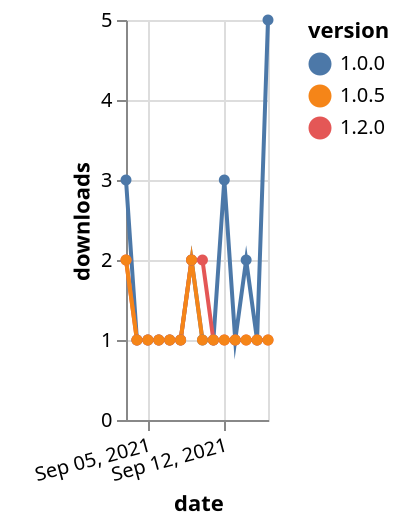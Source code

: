 {"$schema": "https://vega.github.io/schema/vega-lite/v5.json", "description": "A simple bar chart with embedded data.", "data": {"values": [{"date": "2021-09-03", "total": 186, "delta": 3, "version": "1.0.0"}, {"date": "2021-09-04", "total": 187, "delta": 1, "version": "1.0.0"}, {"date": "2021-09-05", "total": 188, "delta": 1, "version": "1.0.0"}, {"date": "2021-09-06", "total": 189, "delta": 1, "version": "1.0.0"}, {"date": "2021-09-07", "total": 190, "delta": 1, "version": "1.0.0"}, {"date": "2021-09-08", "total": 191, "delta": 1, "version": "1.0.0"}, {"date": "2021-09-09", "total": 193, "delta": 2, "version": "1.0.0"}, {"date": "2021-09-10", "total": 194, "delta": 1, "version": "1.0.0"}, {"date": "2021-09-11", "total": 195, "delta": 1, "version": "1.0.0"}, {"date": "2021-09-12", "total": 198, "delta": 3, "version": "1.0.0"}, {"date": "2021-09-13", "total": 199, "delta": 1, "version": "1.0.0"}, {"date": "2021-09-14", "total": 201, "delta": 2, "version": "1.0.0"}, {"date": "2021-09-15", "total": 202, "delta": 1, "version": "1.0.0"}, {"date": "2021-09-16", "total": 207, "delta": 5, "version": "1.0.0"}, {"date": "2021-09-03", "total": 128, "delta": 2, "version": "1.2.0"}, {"date": "2021-09-04", "total": 129, "delta": 1, "version": "1.2.0"}, {"date": "2021-09-05", "total": 130, "delta": 1, "version": "1.2.0"}, {"date": "2021-09-06", "total": 131, "delta": 1, "version": "1.2.0"}, {"date": "2021-09-07", "total": 132, "delta": 1, "version": "1.2.0"}, {"date": "2021-09-08", "total": 133, "delta": 1, "version": "1.2.0"}, {"date": "2021-09-09", "total": 135, "delta": 2, "version": "1.2.0"}, {"date": "2021-09-10", "total": 137, "delta": 2, "version": "1.2.0"}, {"date": "2021-09-11", "total": 138, "delta": 1, "version": "1.2.0"}, {"date": "2021-09-12", "total": 139, "delta": 1, "version": "1.2.0"}, {"date": "2021-09-13", "total": 140, "delta": 1, "version": "1.2.0"}, {"date": "2021-09-14", "total": 141, "delta": 1, "version": "1.2.0"}, {"date": "2021-09-15", "total": 142, "delta": 1, "version": "1.2.0"}, {"date": "2021-09-16", "total": 143, "delta": 1, "version": "1.2.0"}, {"date": "2021-09-03", "total": 144, "delta": 2, "version": "1.0.5"}, {"date": "2021-09-04", "total": 145, "delta": 1, "version": "1.0.5"}, {"date": "2021-09-05", "total": 146, "delta": 1, "version": "1.0.5"}, {"date": "2021-09-06", "total": 147, "delta": 1, "version": "1.0.5"}, {"date": "2021-09-07", "total": 148, "delta": 1, "version": "1.0.5"}, {"date": "2021-09-08", "total": 149, "delta": 1, "version": "1.0.5"}, {"date": "2021-09-09", "total": 151, "delta": 2, "version": "1.0.5"}, {"date": "2021-09-10", "total": 152, "delta": 1, "version": "1.0.5"}, {"date": "2021-09-11", "total": 153, "delta": 1, "version": "1.0.5"}, {"date": "2021-09-12", "total": 154, "delta": 1, "version": "1.0.5"}, {"date": "2021-09-13", "total": 155, "delta": 1, "version": "1.0.5"}, {"date": "2021-09-14", "total": 156, "delta": 1, "version": "1.0.5"}, {"date": "2021-09-15", "total": 157, "delta": 1, "version": "1.0.5"}, {"date": "2021-09-16", "total": 158, "delta": 1, "version": "1.0.5"}]}, "width": "container", "mark": {"type": "line", "point": {"filled": true}}, "encoding": {"x": {"field": "date", "type": "temporal", "timeUnit": "yearmonthdate", "title": "date", "axis": {"labelAngle": -15}}, "y": {"field": "delta", "type": "quantitative", "title": "downloads"}, "color": {"field": "version", "type": "nominal"}, "tooltip": {"field": "delta"}}}